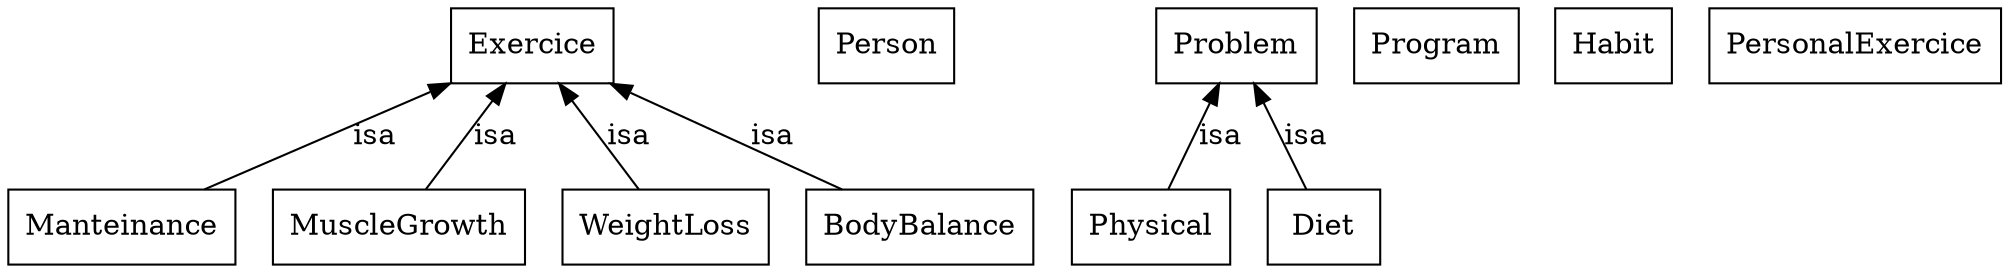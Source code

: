 digraph ontologia {
	graph [bb="0,0,813,123"];
	node [label="\N"];
	Manteinance	[color="0.0,0.0,0.0",
		fontcolor="0.0,0.0,0.0",
		height=0.5,
		label=Manteinance,
		pos="43,18",
		shape=box,
		width=1.1944];
	Exercice	[color="0.0,0.0,0.0",
		fontcolor="0.0,0.0,0.0",
		height=0.5,
		label=Exercice,
		pos="207,105",
		shape=box,
		width=0.875];
	Exercice -> Manteinance	[color="0.0,0.0,0.0",
		dir=back,
		fontcolor="0.0,0.0,0.0",
		label=isa,
		lp="143,61.5",
		pos="s,175.38,87.611 166.29,82.899 138.43,68.459 101.96,49.558 75.929,36.067"];
	MuscleGrowth	[color="0.0,0.0,0.0",
		fontcolor="0.0,0.0,0.0",
		height=0.5,
		label=MuscleGrowth,
		pos="153,18",
		shape=box,
		width=1.3611];
	Exercice -> MuscleGrowth	[color="0.0,0.0,0.0",
		dir=back,
		fontcolor="0.0,0.0,0.0",
		label=isa,
		lp="192,61.5",
		pos="s,196.07,86.799 190.68,78.305 182.01,64.662 171.59,48.267 163.91,36.175"];
	WeightLoss	[color="0.0,0.0,0.0",
		fontcolor="0.0,0.0,0.0",
		height=0.5,
		label=WeightLoss,
		pos="261,18",
		shape=box,
		width=1.1389];
	Exercice -> WeightLoss	[color="0.0,0.0,0.0",
		dir=back,
		fontcolor="0.0,0.0,0.0",
		label=isa,
		lp="246,61.5",
		pos="s,217.93,86.799 223.32,78.305 231.99,64.662 242.41,48.267 250.09,36.175"];
	BodyBalance	[color="0.0,0.0,0.0",
		fontcolor="0.0,0.0,0.0",
		height=0.5,
		label=BodyBalance,
		pos="365,18",
		shape=box,
		width=1.2361];
	Exercice -> BodyBalance	[color="0.0,0.0,0.0",
		dir=back,
		fontcolor="0.0,0.0,0.0",
		label=isa,
		lp="304,61.5",
		pos="s,238.59,87.003 247.66,82.125 274.28,67.805 308.56,49.361 333.19,36.113"];
	Person	[color="0.0,0.0,0.0",
		fontcolor="0.0,0.0,0.0",
		height=0.5,
		label=Person,
		pos="371,105",
		shape=box,
		width=0.75];
	Physical	[color="0.0,0.0,0.0",
		fontcolor="0.0,0.0,0.0",
		height=0.5,
		label=Physical,
		pos="459,18",
		shape=box,
		width=0.875];
	Problem	[color="0.0,0.0,0.0",
		fontcolor="0.0,0.0,0.0",
		height=0.5,
		label=Problem,
		pos="497,105",
		shape=box,
		width=0.88889];
	Problem -> Physical	[color="0.0,0.0,0.0",
		dir=back,
		fontcolor="0.0,0.0,0.0",
		label=isa,
		lp="489,61.5",
		pos="s,489.31,86.799 485.16,77.522 479.14,64.039 471.98,48.036 466.68,36.175"];
	Diet	[color="0.0,0.0,0.0",
		fontcolor="0.0,0.0,0.0",
		height=0.5,
		label=Diet,
		pos="536,18",
		shape=box,
		width=0.75];
	Problem -> Diet	[color="0.0,0.0,0.0",
		dir=back,
		fontcolor="0.0,0.0,0.0",
		label=isa,
		lp="526,61.5",
		pos="s,504.89,86.799 509.15,77.522 515.33,64.039 522.68,48.036 528.12,36.175"];
	Program	[color="0.0,0.0,0.0",
		fontcolor="0.0,0.0,0.0",
		height=0.5,
		label=Program,
		pos="580,105",
		shape=box,
		width=0.90278];
	Habit	[color="0.0,0.0,0.0",
		fontcolor="0.0,0.0,0.0",
		height=0.5,
		label=Habit,
		pos="658,105",
		shape=box,
		width=0.75];
	PersonalExercice	[color="0.0,0.0,0.0",
		fontcolor="0.0,0.0,0.0",
		height=0.5,
		label=PersonalExercice,
		pos="758,105",
		shape=box,
		width=1.5278];
}

